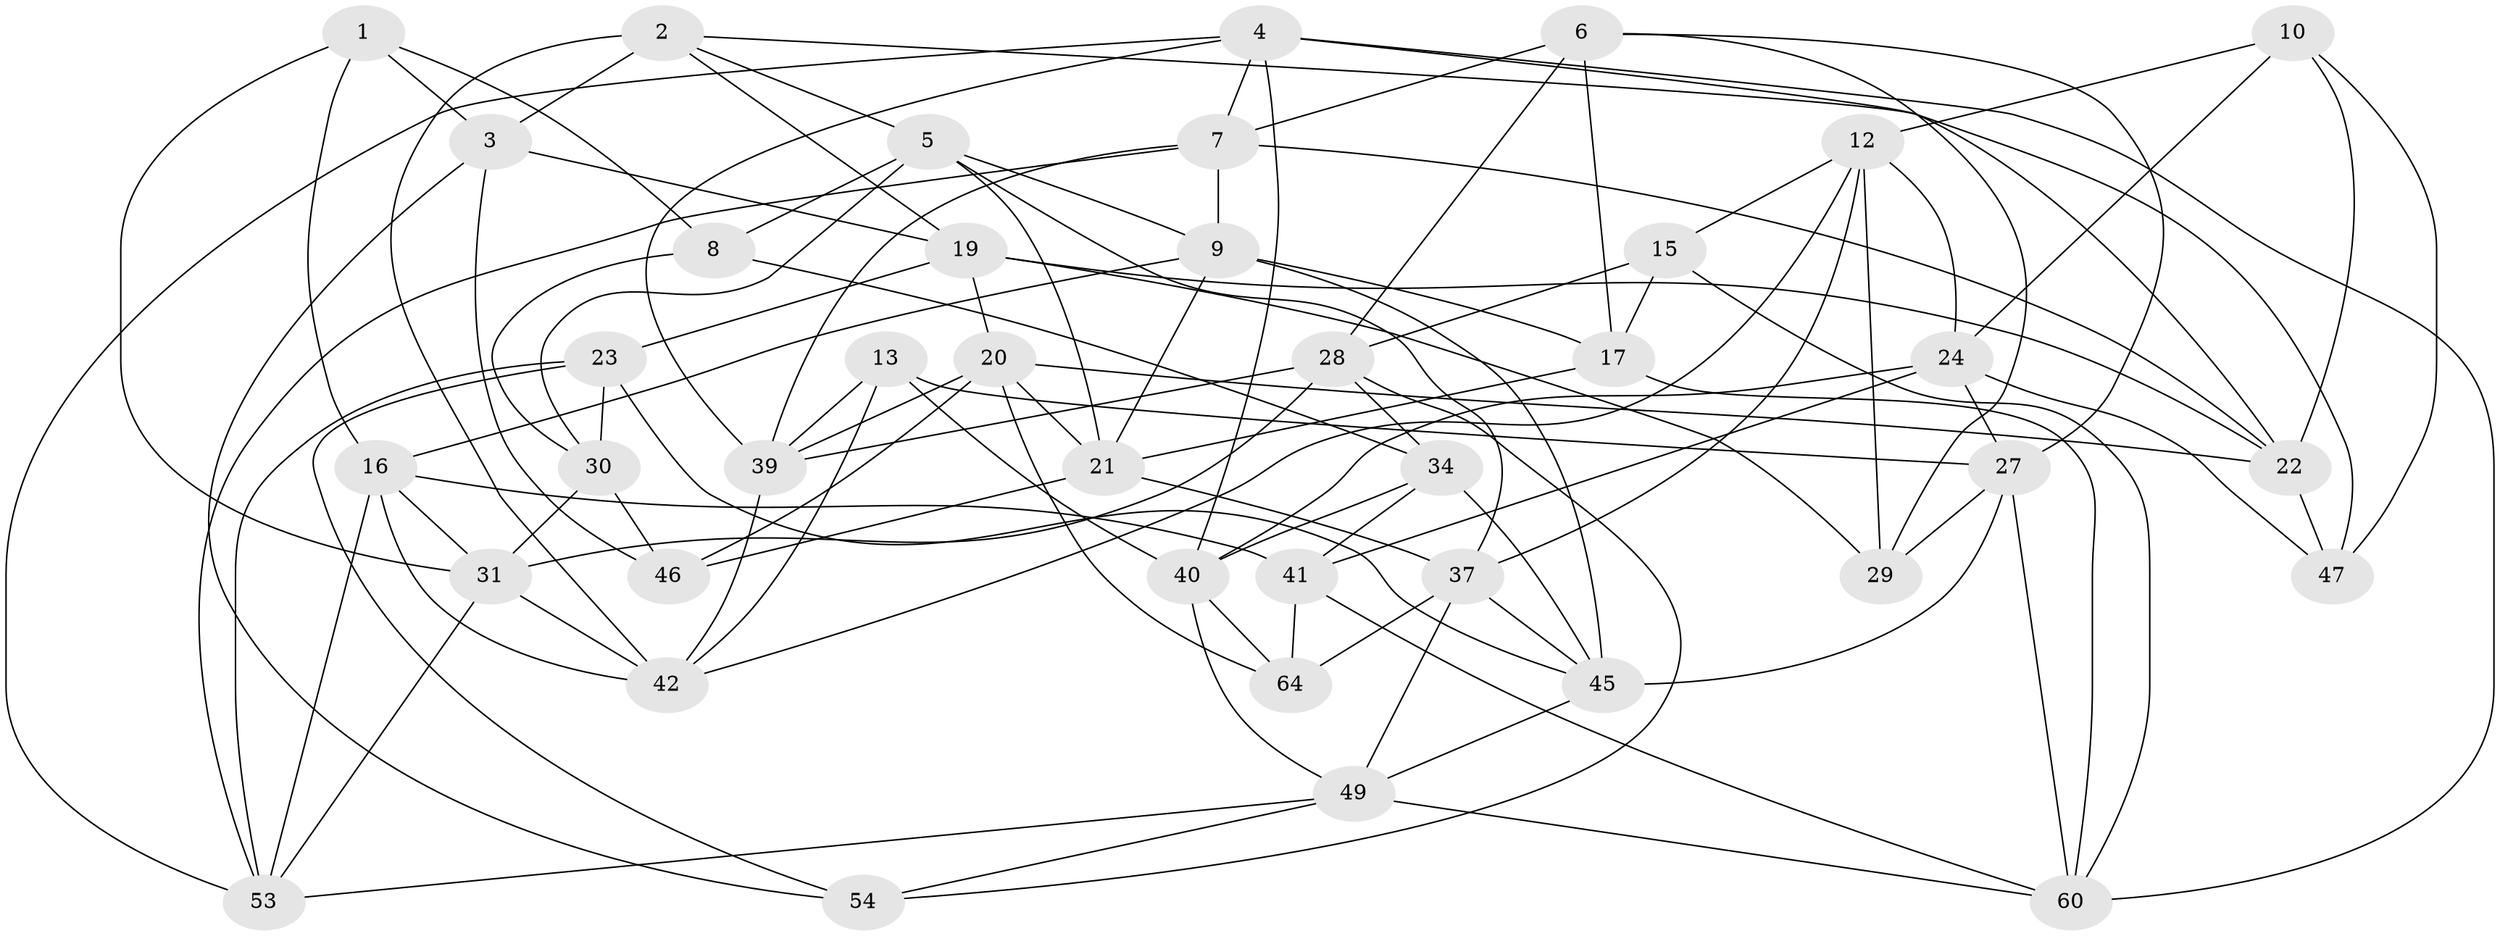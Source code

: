 // original degree distribution, {4: 1.0}
// Generated by graph-tools (version 1.1) at 2025/11/02/27/25 16:11:45]
// undirected, 40 vertices, 106 edges
graph export_dot {
graph [start="1"]
  node [color=gray90,style=filled];
  1;
  2 [super="+11"];
  3 [super="+57"];
  4 [super="+14"];
  5 [super="+68"];
  6 [super="+18"];
  7 [super="+44"];
  8;
  9 [super="+38"];
  10;
  12 [super="+25"];
  13;
  15;
  16 [super="+52"];
  17 [super="+56"];
  19 [super="+35"];
  20 [super="+26"];
  21 [super="+32"];
  22 [super="+51"];
  23 [super="+65"];
  24 [super="+67"];
  27 [super="+61"];
  28 [super="+36"];
  29;
  30 [super="+33"];
  31 [super="+63"];
  34 [super="+48"];
  37 [super="+70"];
  39 [super="+50"];
  40 [super="+66"];
  41 [super="+43"];
  42 [super="+58"];
  45 [super="+59"];
  46;
  47;
  49 [super="+69"];
  53 [super="+55"];
  54;
  60 [super="+62"];
  64;
  1 -- 3;
  1 -- 8;
  1 -- 31;
  1 -- 16;
  2 -- 19;
  2 -- 3 [weight=2];
  2 -- 42;
  2 -- 47;
  2 -- 5;
  3 -- 46;
  3 -- 54;
  3 -- 19;
  4 -- 40;
  4 -- 60;
  4 -- 53;
  4 -- 22;
  4 -- 7;
  4 -- 39;
  5 -- 8;
  5 -- 21;
  5 -- 37;
  5 -- 9;
  5 -- 30;
  6 -- 29;
  6 -- 17 [weight=2];
  6 -- 28;
  6 -- 7;
  6 -- 27;
  7 -- 9;
  7 -- 53;
  7 -- 22;
  7 -- 39;
  8 -- 34;
  8 -- 30;
  9 -- 16;
  9 -- 45;
  9 -- 21;
  9 -- 17;
  10 -- 47;
  10 -- 12;
  10 -- 24;
  10 -- 22;
  12 -- 15;
  12 -- 37;
  12 -- 29;
  12 -- 42;
  12 -- 24;
  13 -- 42;
  13 -- 39;
  13 -- 27;
  13 -- 40;
  15 -- 28;
  15 -- 17;
  15 -- 60;
  16 -- 41;
  16 -- 31;
  16 -- 42;
  16 -- 53;
  17 -- 60;
  17 -- 21;
  19 -- 20;
  19 -- 22;
  19 -- 29;
  19 -- 23;
  20 -- 46;
  20 -- 64;
  20 -- 21;
  20 -- 39;
  20 -- 22;
  21 -- 37;
  21 -- 46;
  22 -- 47;
  23 -- 45;
  23 -- 54;
  23 -- 30 [weight=2];
  23 -- 53;
  24 -- 47;
  24 -- 41;
  24 -- 40;
  24 -- 27;
  27 -- 60;
  27 -- 45;
  27 -- 29;
  28 -- 54;
  28 -- 34;
  28 -- 31;
  28 -- 39;
  30 -- 46;
  30 -- 31;
  31 -- 42;
  31 -- 53;
  34 -- 45;
  34 -- 40;
  34 -- 41 [weight=2];
  37 -- 49;
  37 -- 64;
  37 -- 45;
  39 -- 42;
  40 -- 49;
  40 -- 64;
  41 -- 64;
  41 -- 60;
  45 -- 49;
  49 -- 54;
  49 -- 60;
  49 -- 53;
}
